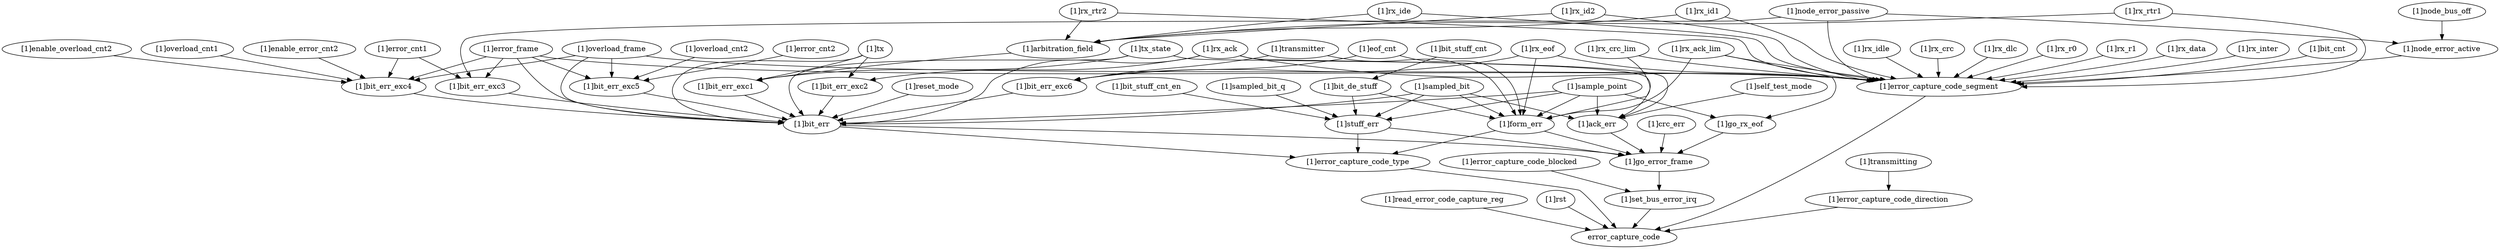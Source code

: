 strict digraph "" {
	"[1]go_error_frame"	 [complexity=4,
		importance=0.017986340771,
		rank=0.00449658519276];
	"[1]set_bus_error_irq"	 [complexity=1,
		importance=0.0147967037698,
		rank=0.0147967037698];
	"[1]go_error_frame" -> "[1]set_bus_error_irq";
	"[1]read_error_code_capture_reg"	 [complexity=1,
		importance=0.0252586304751,
		rank=0.0252586304751];
	error_capture_code	 [complexity=0,
		importance=0.0118400834394,
		rank=0.0];
	"[1]read_error_code_capture_reg" -> error_capture_code;
	"[1]rst"	 [complexity=1,
		importance=0.0370987139144,
		rank=0.0370987139144];
	"[1]rst" -> error_capture_code;
	"[1]rx_inter"	 [complexity=24,
		importance=0.0485499501864,
		rank=0.0020229145911];
	"[1]error_capture_code_segment"	 [complexity=5,
		importance=0.0231900805848,
		rank=0.00463801611695];
	"[1]rx_inter" -> "[1]error_capture_code_segment";
	"[1]bit_cnt"	 [complexity=42,
		importance=0.0740763057757,
		rank=0.00176372156609];
	"[1]bit_cnt" -> "[1]error_capture_code_segment";
	"[1]error_capture_code_segment" -> error_capture_code;
	"[1]bit_err_exc6"	 [complexity=21,
		importance=0.078487666821,
		rank=0.00373750794386];
	"[1]bit_err"	 [complexity=6,
		importance=0.0764554057942,
		rank=0.0127425676324];
	"[1]bit_err_exc6" -> "[1]bit_err";
	"[1]rx_rtr1"	 [complexity=31,
		importance=0.0845907880113,
		rank=0.00272873509714];
	"[1]rx_rtr1" -> "[1]error_capture_code_segment";
	"[1]arbitration_field"	 [complexity=25,
		importance=0.0819784048033,
		rank=0.00327913619213];
	"[1]rx_rtr1" -> "[1]arbitration_field";
	"[1]rx_rtr2"	 [complexity=31,
		importance=0.0845579317988,
		rank=0.00272767521932];
	"[1]rx_rtr2" -> "[1]error_capture_code_segment";
	"[1]rx_rtr2" -> "[1]arbitration_field";
	"[1]bit_err_exc3"	 [complexity=21,
		importance=0.0783585645109,
		rank=0.0037313602148];
	"[1]bit_err_exc3" -> "[1]bit_err";
	"[1]overload_cnt1"	 [complexity=28,
		importance=0.0811120848383,
		rank=0.0028968601728];
	"[1]bit_err_exc4"	 [complexity=21,
		importance=0.0788053489544,
		rank=0.0037526356645];
	"[1]overload_cnt1" -> "[1]bit_err_exc4";
	"[1]rx_idle"	 [complexity=28,
		importance=0.0482408063816,
		rank=0.0017228859422];
	"[1]rx_idle" -> "[1]error_capture_code_segment";
	"[1]overload_cnt2"	 [complexity=26,
		importance=0.081320627968,
		rank=0.00312771646031];
	"[1]bit_err_exc5"	 [complexity=21,
		importance=0.0787338305022,
		rank=0.00374923002391];
	"[1]overload_cnt2" -> "[1]bit_err_exc5";
	"[1]bit_de_stuff"	 [complexity=12,
		importance=0.037538553064,
		rank=0.00312821275533];
	"[1]form_err"	 [complexity=6,
		importance=0.0527066378078,
		rank=0.00878443963463];
	"[1]bit_de_stuff" -> "[1]form_err";
	"[1]stuff_err"	 [complexity=6,
		importance=0.0354734691637,
		rank=0.00591224486062];
	"[1]bit_de_stuff" -> "[1]stuff_err";
	"[1]rx_crc"	 [complexity=19,
		importance=0.0253412866204,
		rank=0.00133375192739];
	"[1]rx_crc" -> "[1]error_capture_code_segment";
	"[1]set_bus_error_irq" -> error_capture_code;
	"[1]error_capture_code_direction"	 [complexity=5,
		importance=0.0138246199848,
		rank=0.00276492399696];
	"[1]error_capture_code_direction" -> error_capture_code;
	"[1]ack_err"	 [complexity=11,
		importance=0.0205860592471,
		rank=0.00187145993155];
	"[1]ack_err" -> "[1]go_error_frame";
	"[1]reset_mode"	 [complexity=21,
		importance=0.0780338693905,
		rank=0.00371589854241];
	"[1]reset_mode" -> "[1]bit_err";
	"[1]rx_ack_lim"	 [complexity=20,
		importance=0.0547449671177,
		rank=0.00273724835589];
	"[1]rx_ack_lim" -> "[1]error_capture_code_segment";
	"[1]rx_ack_lim" -> "[1]form_err";
	"[1]go_rx_eof"	 [complexity=11,
		importance=0.0197460996287,
		rank=0.00179509996625];
	"[1]rx_ack_lim" -> "[1]go_rx_eof";
	"[1]bit_stuff_cnt"	 [complexity=14,
		importance=0.0424042883226,
		rank=0.00302887773733];
	"[1]bit_stuff_cnt" -> "[1]bit_de_stuff";
	"[1]overload_frame"	 [complexity=26,
		importance=0.0805859208435,
		rank=0.00309945849398];
	"[1]overload_frame" -> "[1]error_capture_code_segment";
	"[1]overload_frame" -> "[1]bit_err";
	"[1]overload_frame" -> "[1]bit_err_exc4";
	"[1]overload_frame" -> "[1]bit_err_exc5";
	"[1]enable_error_cnt2"	 [complexity=28,
		importance=0.0809236340879,
		rank=0.00289012978885];
	"[1]enable_error_cnt2" -> "[1]bit_err_exc4";
	"[1]tx_state"	 [complexity=25,
		importance=0.0815704604086,
		rank=0.00326281841634];
	"[1]tx_state" -> "[1]ack_err";
	"[1]tx_state" -> "[1]bit_err";
	"[1]bit_err_exc1"	 [complexity=21,
		importance=0.0791732106322,
		rank=0.00377015288725];
	"[1]tx_state" -> "[1]bit_err_exc1";
	"[1]bit_err" -> "[1]go_error_frame";
	"[1]error_capture_code_type"	 [complexity=5,
		importance=0.0167427763737,
		rank=0.00334855527475];
	"[1]bit_err" -> "[1]error_capture_code_type";
	"[1]node_bus_off"	 [complexity=20,
		importance=0.0295241968811,
		rank=0.00147620984405];
	"[1]node_error_active"	 [complexity=17,
		importance=0.0250641270879,
		rank=0.00147436041694];
	"[1]node_bus_off" -> "[1]node_error_active";
	"[1]error_cnt2"	 [complexity=26,
		importance=0.0810206645279,
		rank=0.00311617940492];
	"[1]error_cnt2" -> "[1]bit_err_exc5";
	"[1]node_error_active" -> "[1]error_capture_code_segment";
	"[1]rx_dlc"	 [complexity=42,
		importance=0.0723157890667,
		rank=0.00172180450159];
	"[1]rx_dlc" -> "[1]error_capture_code_segment";
	"[1]rx_ide"	 [complexity=31,
		importance=0.0847384537298,
		rank=0.00273349850741];
	"[1]rx_ide" -> "[1]error_capture_code_segment";
	"[1]rx_ide" -> "[1]arbitration_field";
	"[1]sampled_bit_q"	 [complexity=12,
		importance=0.0370519327601,
		rank=0.00308766106334];
	"[1]sampled_bit_q" -> "[1]stuff_err";
	"[1]error_capture_code_type" -> error_capture_code;
	"[1]rx_eof"	 [complexity=25,
		importance=0.0805480078298,
		rank=0.00322192031319];
	"[1]rx_eof" -> "[1]error_capture_code_segment";
	"[1]rx_eof" -> "[1]bit_err_exc6";
	"[1]rx_eof" -> "[1]form_err";
	"[1]bit_err_exc4" -> "[1]bit_err";
	"[1]rx_ack"	 [complexity=24,
		importance=0.0808710583759,
		rank=0.00336962743233];
	"[1]rx_ack" -> "[1]error_capture_code_segment";
	"[1]rx_ack" -> "[1]ack_err";
	"[1]rx_ack" -> "[1]bit_err";
	"[1]bit_err_exc2"	 [complexity=21,
		importance=0.0788725430484,
		rank=0.00375583538326];
	"[1]rx_ack" -> "[1]bit_err_exc2";
	"[1]rx_crc_lim"	 [complexity=20,
		importance=0.0547493502989,
		rank=0.00273746751495];
	"[1]rx_crc_lim" -> "[1]error_capture_code_segment";
	"[1]rx_crc_lim" -> "[1]form_err";
	"[1]error_cnt1"	 [complexity=28,
		importance=0.0808627652712,
		rank=0.00288795590254];
	"[1]error_cnt1" -> "[1]bit_err_exc3";
	"[1]error_cnt1" -> "[1]bit_err_exc4";
	"[1]form_err" -> "[1]go_error_frame";
	"[1]form_err" -> "[1]error_capture_code_type";
	"[1]bit_stuff_cnt_en"	 [complexity=12,
		importance=0.0379891478904,
		rank=0.0031657623242];
	"[1]bit_stuff_cnt_en" -> "[1]stuff_err";
	"[1]bit_err_exc1" -> "[1]bit_err";
	"[1]transmitter"	 [complexity=25,
		importance=0.0811630311642,
		rank=0.00324652124657];
	"[1]transmitter" -> "[1]bit_err_exc6";
	"[1]transmitter" -> "[1]form_err";
	"[1]bit_err_exc2" -> "[1]bit_err";
	"[1]sampled_bit"	 [complexity=12,
		importance=0.0370519327601,
		rank=0.00308766106334];
	"[1]sampled_bit" -> "[1]ack_err";
	"[1]sampled_bit" -> "[1]bit_err";
	"[1]sampled_bit" -> "[1]form_err";
	"[1]sampled_bit" -> "[1]stuff_err";
	"[1]self_test_mode"	 [complexity=17,
		importance=0.0221645228434,
		rank=0.00130379546138];
	"[1]self_test_mode" -> "[1]ack_err";
	"[1]sample_point"	 [complexity=12,
		importance=0.0370519327601,
		rank=0.00308766106334];
	"[1]sample_point" -> "[1]ack_err";
	"[1]sample_point" -> "[1]bit_err";
	"[1]sample_point" -> "[1]form_err";
	"[1]sample_point" -> "[1]stuff_err";
	"[1]sample_point" -> "[1]go_rx_eof";
	"[1]crc_err"	 [complexity=11,
		importance=0.0208552314513,
		rank=0.00189593013194];
	"[1]crc_err" -> "[1]go_error_frame";
	"[1]bit_err_exc5" -> "[1]bit_err";
	"[1]rx_id2"	 [complexity=31,
		importance=0.0844445683823,
		rank=0.00272401833491];
	"[1]rx_id2" -> "[1]error_capture_code_segment";
	"[1]rx_id2" -> "[1]arbitration_field";
	"[1]error_frame"	 [complexity=26,
		importance=0.0806933653283,
		rank=0.00310359097416];
	"[1]error_frame" -> "[1]error_capture_code_segment";
	"[1]error_frame" -> "[1]bit_err_exc3";
	"[1]error_frame" -> "[1]bit_err";
	"[1]error_frame" -> "[1]bit_err_exc4";
	"[1]error_frame" -> "[1]bit_err_exc5";
	"[1]transmitting"	 [complexity=7,
		importance=0.0178872009734,
		rank=0.00255531442478];
	"[1]transmitting" -> "[1]error_capture_code_direction";
	"[1]rx_id1"	 [complexity=31,
		importance=0.0843393288552,
		rank=0.00272062351146];
	"[1]rx_id1" -> "[1]error_capture_code_segment";
	"[1]rx_id1" -> "[1]arbitration_field";
	"[1]rx_r0"	 [complexity=31,
		importance=0.0486210268085,
		rank=0.00156842021963];
	"[1]rx_r0" -> "[1]error_capture_code_segment";
	"[1]rx_r1"	 [complexity=42,
		importance=0.071942780857,
		rank=0.00171292335374];
	"[1]rx_r1" -> "[1]error_capture_code_segment";
	"[1]rx_data"	 [complexity=30,
		importance=0.0486763577319,
		rank=0.00162254525773];
	"[1]rx_data" -> "[1]error_capture_code_segment";
	"[1]node_error_passive"	 [complexity=25,
		importance=0.0828188974082,
		rank=0.00331275589633];
	"[1]node_error_passive" -> "[1]error_capture_code_segment";
	"[1]node_error_passive" -> "[1]bit_err_exc3";
	"[1]node_error_passive" -> "[1]node_error_active";
	"[1]error_capture_code_blocked"	 [complexity=4,
		importance=0.0175180458848,
		rank=0.00437951147119];
	"[1]error_capture_code_blocked" -> "[1]set_bus_error_irq";
	"[1]eof_cnt"	 [complexity=25,
		importance=0.0807824893998,
		rank=0.00323129957599];
	"[1]eof_cnt" -> "[1]bit_err_exc6";
	"[1]eof_cnt" -> "[1]form_err";
	"[1]tx"	 [complexity=25,
		importance=0.0905996762295,
		rank=0.00362398704918];
	"[1]tx" -> "[1]bit_err";
	"[1]tx" -> "[1]bit_err_exc1";
	"[1]tx" -> "[1]bit_err_exc2";
	"[1]enable_overload_cnt2"	 [complexity=28,
		importance=0.0818006026892,
		rank=0.00292145009604];
	"[1]enable_overload_cnt2" -> "[1]bit_err_exc4";
	"[1]stuff_err" -> "[1]go_error_frame";
	"[1]stuff_err" -> "[1]error_capture_code_type";
	"[1]go_rx_eof" -> "[1]go_error_frame";
	"[1]arbitration_field" -> "[1]bit_err_exc1";
}
